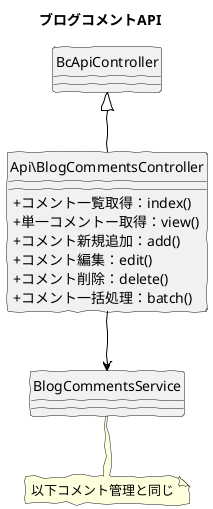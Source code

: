 @startuml
skinparam handwritten true
skinparam backgroundColor white
hide circle
skinparam classAttributeIconSize 0

title ブログコメントAPI

class Api\BlogCommentsController {
  + コメント一覧取得：index()
  + 単一コメントー取得：view()
  + コメント新規追加：add()
  + コメント編集：edit()
  + コメント削除：delete()
  + コメント一括処理：batch()
}

Api\BlogCommentsController -down[#Black]-> BlogCommentsService
Api\BlogCommentsController -up[#Black]-|> BcApiController

note "以下コメント管理と同じ" as note
BlogCommentsService .. note

@enduml
